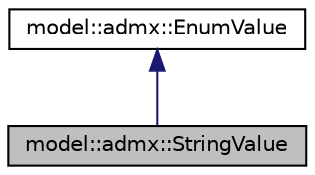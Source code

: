 digraph "model::admx::StringValue"
{
 // LATEX_PDF_SIZE
  edge [fontname="Helvetica",fontsize="10",labelfontname="Helvetica",labelfontsize="10"];
  node [fontname="Helvetica",fontsize="10",shape=record];
  Node1 [label="model::admx::StringValue",height=0.2,width=0.4,color="black", fillcolor="grey75", style="filled", fontcolor="black",tooltip=" "];
  Node2 -> Node1 [dir="back",color="midnightblue",fontsize="10",style="solid",fontname="Helvetica"];
  Node2 [label="model::admx::EnumValue",height=0.2,width=0.4,color="black", fillcolor="white", style="filled",URL="$structmodel_1_1admx_1_1_enum_value.html",tooltip=" "];
}
